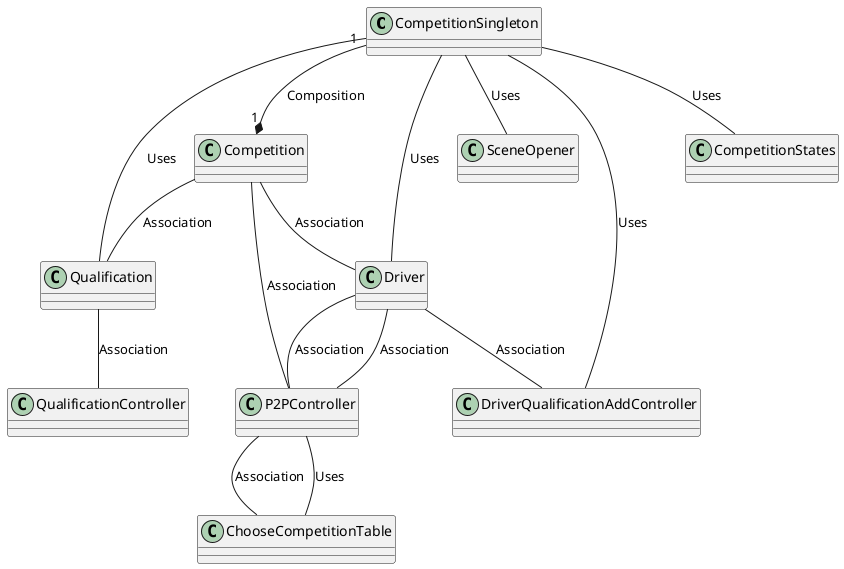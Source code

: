 @startuml

class CompetitionSingleton
class Competition
class Qualification
class QualificationController
class Driver
class SceneOpener
class DriverQualificationAddController
class CompetitionStates
class ChooseCompetitionTable
class P2PController

CompetitionSingleton "1" --* "1" Competition : Composition
CompetitionSingleton -- Qualification : Uses
CompetitionSingleton -- Driver : Uses
CompetitionSingleton -- SceneOpener : Uses
CompetitionSingleton -- DriverQualificationAddController : Uses
CompetitionSingleton -- CompetitionStates : Uses
Competition -- Driver : Association
Competition -- Qualification : Association
Qualification -- QualificationController : Association
Driver -- DriverQualificationAddController : Association
Driver -- P2PController : Association
ChooseCompetitionTable -- P2PController : Uses
P2PController -- ChooseCompetitionTable : Association
P2PController -- Competition : Association
P2PController -- Driver : Association


@enduml
